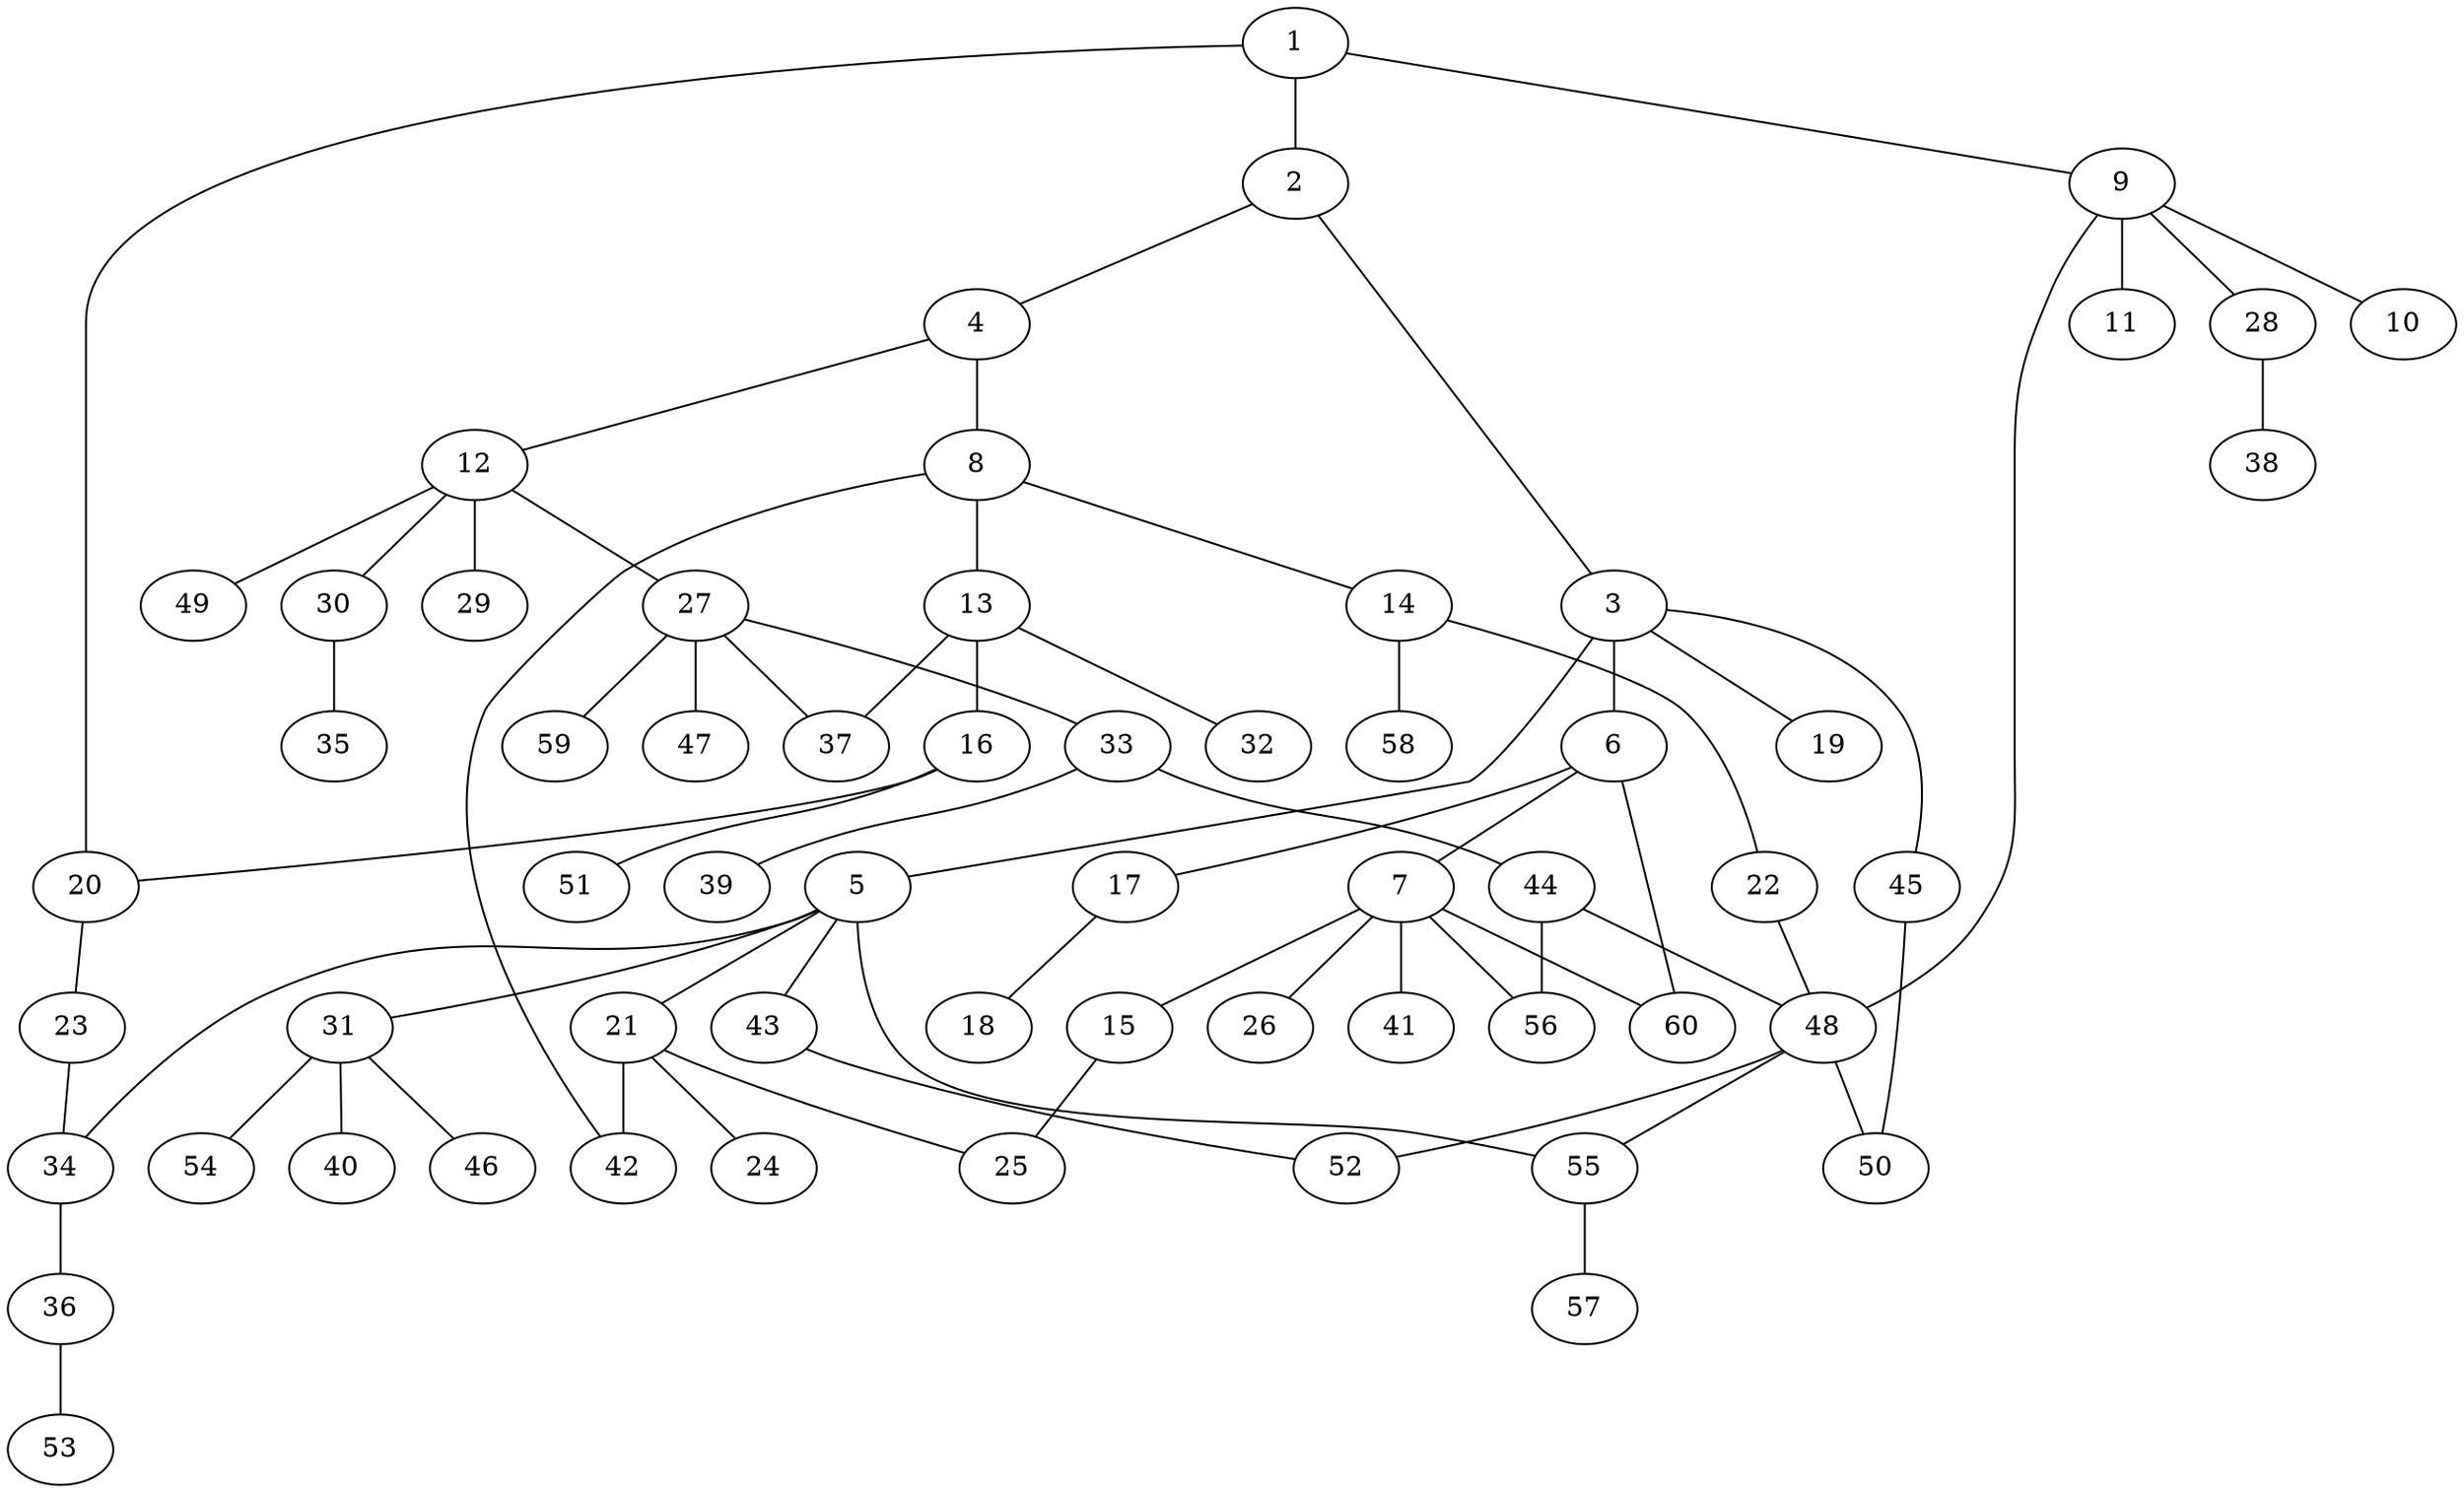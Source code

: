 graph graphname {1--2
1--9
1--20
2--3
2--4
3--5
3--6
3--19
3--45
4--8
4--12
5--21
5--31
5--34
5--43
5--55
6--7
6--17
6--60
7--15
7--26
7--41
7--56
7--60
8--13
8--14
8--42
9--10
9--11
9--28
9--48
12--27
12--29
12--30
12--49
13--16
13--32
13--37
14--22
14--58
15--25
16--20
16--51
17--18
20--23
21--24
21--25
21--42
22--48
23--34
27--33
27--37
27--47
27--59
28--38
30--35
31--40
31--46
31--54
33--39
33--44
34--36
36--53
43--52
44--48
44--56
45--50
48--50
48--52
48--55
55--57
}